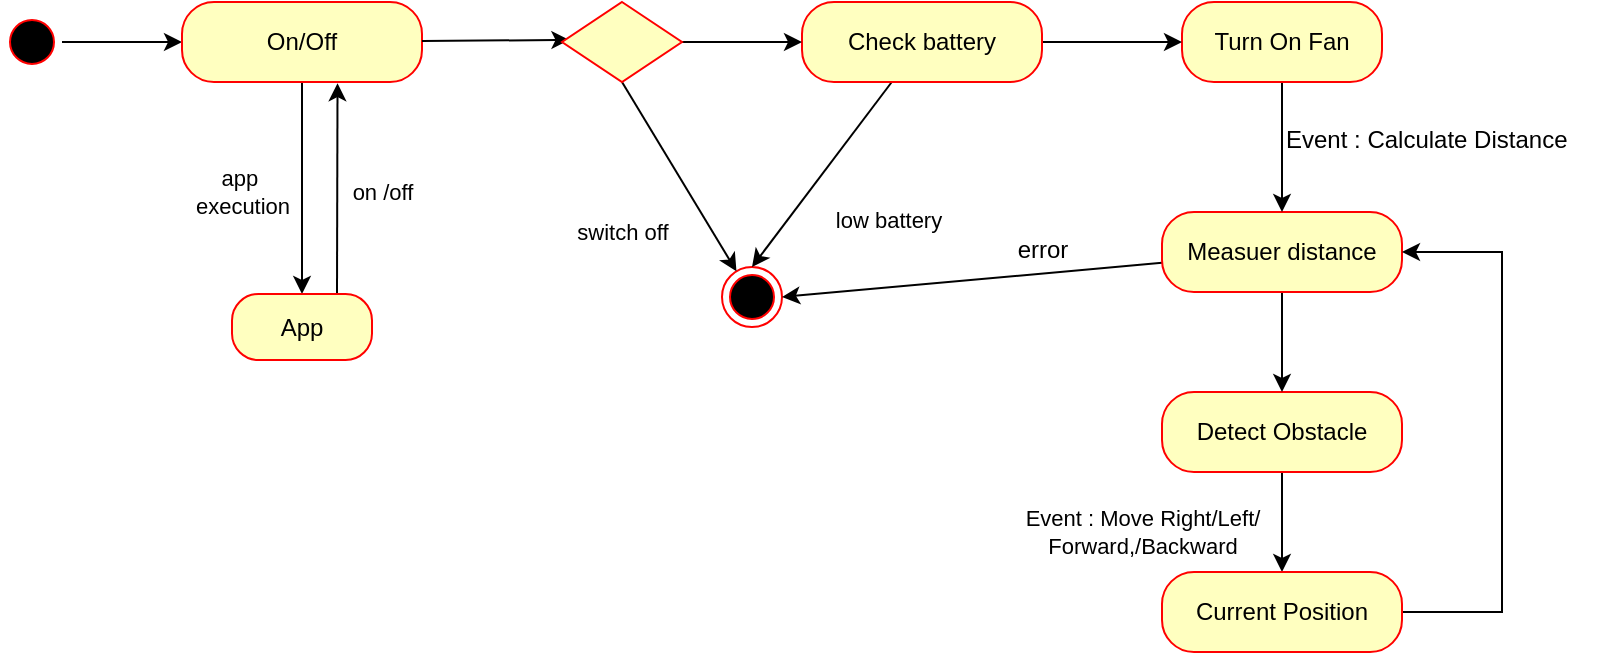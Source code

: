 <mxfile version="10.6.5" type="device"><diagram id="f_c5rhCPdLVZohFqKA9a" name="Page-1"><mxGraphModel dx="1010" dy="533" grid="1" gridSize="10" guides="1" tooltips="1" connect="1" arrows="1" fold="1" page="1" pageScale="1" pageWidth="850" pageHeight="1100" math="0" shadow="0"><root><mxCell id="0"/><mxCell id="1" parent="0"/><mxCell id="MQj-o1ZAUGNkk1-q_mD4-46" value="" style="edgeStyle=orthogonalEdgeStyle;rounded=0;orthogonalLoop=1;jettySize=auto;html=1;entryX=0;entryY=0.5;entryDx=0;entryDy=0;" edge="1" parent="1" source="qFRYw5hP0m7uOq-fnTTq-1" target="MQj-o1ZAUGNkk1-q_mD4-1"><mxGeometry relative="1" as="geometry"><mxPoint x="160" y="80" as="targetPoint"/></mxGeometry></mxCell><mxCell id="MQj-o1ZAUGNkk1-q_mD4-52" value="app&amp;nbsp;&lt;br&gt;execution&lt;br&gt;" style="rounded=0;orthogonalLoop=1;jettySize=auto;html=1;entryX=0.5;entryY=0;entryDx=0;entryDy=0;exitX=0.5;exitY=1;exitDx=0;exitDy=0;" edge="1" parent="1" source="MQj-o1ZAUGNkk1-q_mD4-1" target="MQj-o1ZAUGNkk1-q_mD4-22"><mxGeometry x="0.038" y="-30" relative="1" as="geometry"><mxPoint x="65" y="175" as="targetPoint"/><Array as="points"/><mxPoint as="offset"/></mxGeometry></mxCell><mxCell id="qFRYw5hP0m7uOq-fnTTq-1" value="" style="ellipse;html=1;shape=startState;fillColor=#000000;strokeColor=#ff0000;" parent="1" vertex="1"><mxGeometry x="50" y="70" width="30" height="30" as="geometry"/></mxCell><mxCell id="qFRYw5hP0m7uOq-fnTTq-15" value="" style="ellipse;html=1;shape=endState;fillColor=#000000;strokeColor=#ff0000;" parent="1" vertex="1"><mxGeometry x="410" y="197.5" width="30" height="30" as="geometry"/></mxCell><mxCell id="MQj-o1ZAUGNkk1-q_mD4-1" value="On/Off" style="rounded=1;whiteSpace=wrap;html=1;arcSize=40;fontColor=#000000;fillColor=#ffffc0;strokeColor=#ff0000;" vertex="1" parent="1"><mxGeometry x="140" y="65" width="120" height="40" as="geometry"/></mxCell><mxCell id="MQj-o1ZAUGNkk1-q_mD4-63" value="Event : Move Right/Left/&lt;br&gt;Forward,/Backward" style="edgeStyle=none;rounded=0;orthogonalLoop=1;jettySize=auto;html=1;entryX=0.5;entryY=0;entryDx=0;entryDy=0;" edge="1" parent="1" source="MQj-o1ZAUGNkk1-q_mD4-9"><mxGeometry x="0.2" y="-70" relative="1" as="geometry"><mxPoint x="690" y="350" as="targetPoint"/><mxPoint as="offset"/></mxGeometry></mxCell><mxCell id="MQj-o1ZAUGNkk1-q_mD4-9" value="Detect Obstacle" style="rounded=1;whiteSpace=wrap;html=1;arcSize=40;fontColor=#000000;fillColor=#ffffc0;strokeColor=#ff0000;" vertex="1" parent="1"><mxGeometry x="630" y="260" width="120" height="40" as="geometry"/></mxCell><mxCell id="MQj-o1ZAUGNkk1-q_mD4-61" value="" style="edgeStyle=none;rounded=0;orthogonalLoop=1;jettySize=auto;html=1;" edge="1" parent="1" source="MQj-o1ZAUGNkk1-q_mD4-19" target="MQj-o1ZAUGNkk1-q_mD4-9"><mxGeometry x="0.143" y="-70" relative="1" as="geometry"><mxPoint x="660" y="229.5" as="sourcePoint"/><mxPoint as="offset"/></mxGeometry></mxCell><mxCell id="MQj-o1ZAUGNkk1-q_mD4-117" style="rounded=0;orthogonalLoop=1;jettySize=auto;html=1;entryX=1;entryY=0.5;entryDx=0;entryDy=0;" edge="1" parent="1" source="MQj-o1ZAUGNkk1-q_mD4-19" target="qFRYw5hP0m7uOq-fnTTq-15"><mxGeometry relative="1" as="geometry"><mxPoint x="570" y="210" as="targetPoint"/></mxGeometry></mxCell><mxCell id="MQj-o1ZAUGNkk1-q_mD4-118" value="error" style="text;html=1;resizable=0;points=[];align=center;verticalAlign=middle;labelBackgroundColor=#ffffff;" vertex="1" connectable="0" parent="MQj-o1ZAUGNkk1-q_mD4-117"><mxGeometry x="-0.194" y="2" relative="1" as="geometry"><mxPoint x="16.5" y="-15.5" as="offset"/></mxGeometry></mxCell><mxCell id="MQj-o1ZAUGNkk1-q_mD4-19" value="Measuer distance" style="rounded=1;whiteSpace=wrap;html=1;arcSize=40;fontColor=#000000;fillColor=#ffffc0;strokeColor=#ff0000;" vertex="1" parent="1"><mxGeometry x="630" y="170" width="120" height="40" as="geometry"/></mxCell><mxCell id="MQj-o1ZAUGNkk1-q_mD4-60" value="" style="edgeStyle=none;rounded=0;orthogonalLoop=1;jettySize=auto;html=1;" edge="1" parent="1" source="MQj-o1ZAUGNkk1-q_mD4-20" target="MQj-o1ZAUGNkk1-q_mD4-19"><mxGeometry relative="1" as="geometry"/></mxCell><mxCell id="MQj-o1ZAUGNkk1-q_mD4-20" value="Turn On Fan" style="rounded=1;whiteSpace=wrap;html=1;arcSize=40;fontColor=#000000;fillColor=#ffffc0;strokeColor=#ff0000;" vertex="1" parent="1"><mxGeometry x="640" y="65" width="100" height="40" as="geometry"/></mxCell><mxCell id="MQj-o1ZAUGNkk1-q_mD4-53" value="on /off" style="edgeStyle=none;rounded=0;orthogonalLoop=1;jettySize=auto;html=1;entryX=0.648;entryY=1.015;entryDx=0;entryDy=0;entryPerimeter=0;exitX=0.75;exitY=0;exitDx=0;exitDy=0;" edge="1" parent="1" source="MQj-o1ZAUGNkk1-q_mD4-22" target="MQj-o1ZAUGNkk1-q_mD4-1"><mxGeometry x="-0.029" y="-22" relative="1" as="geometry"><mxPoint x="310" y="170" as="targetPoint"/><mxPoint as="offset"/></mxGeometry></mxCell><mxCell id="MQj-o1ZAUGNkk1-q_mD4-22" value="App" style="rounded=1;whiteSpace=wrap;html=1;arcSize=40;fontColor=#000000;fillColor=#ffffc0;strokeColor=#ff0000;" vertex="1" parent="1"><mxGeometry x="165" y="211" width="70" height="33" as="geometry"/></mxCell><mxCell id="MQj-o1ZAUGNkk1-q_mD4-28" style="edgeStyle=orthogonalEdgeStyle;rounded=0;orthogonalLoop=1;jettySize=auto;html=1;exitX=0.5;exitY=1;exitDx=0;exitDy=0;" edge="1" parent="1"><mxGeometry relative="1" as="geometry"><mxPoint x="205" y="295" as="sourcePoint"/><mxPoint x="205" y="295" as="targetPoint"/></mxGeometry></mxCell><mxCell id="MQj-o1ZAUGNkk1-q_mD4-59" value="" style="edgeStyle=none;rounded=0;orthogonalLoop=1;jettySize=auto;html=1;" edge="1" parent="1" source="MQj-o1ZAUGNkk1-q_mD4-36" target="MQj-o1ZAUGNkk1-q_mD4-20"><mxGeometry relative="1" as="geometry"/></mxCell><mxCell id="MQj-o1ZAUGNkk1-q_mD4-79" value="low battery" style="edgeStyle=none;rounded=0;orthogonalLoop=1;jettySize=auto;html=1;entryX=0.5;entryY=0;entryDx=0;entryDy=0;" edge="1" parent="1" source="MQj-o1ZAUGNkk1-q_mD4-36" target="qFRYw5hP0m7uOq-fnTTq-15"><mxGeometry x="-0.032" y="40" relative="1" as="geometry"><mxPoint as="offset"/></mxGeometry></mxCell><mxCell id="MQj-o1ZAUGNkk1-q_mD4-36" value="Check battery" style="rounded=1;whiteSpace=wrap;html=1;arcSize=40;fontColor=#000000;fillColor=#ffffc0;strokeColor=#ff0000;" vertex="1" parent="1"><mxGeometry x="450" y="65" width="120" height="40" as="geometry"/></mxCell><mxCell id="MQj-o1ZAUGNkk1-q_mD4-95" value="switch off" style="edgeStyle=none;rounded=0;orthogonalLoop=1;jettySize=auto;html=1;exitX=0.5;exitY=1;exitDx=0;exitDy=0;" edge="1" parent="1" source="MQj-o1ZAUGNkk1-q_mD4-110" target="qFRYw5hP0m7uOq-fnTTq-15"><mxGeometry x="0.161" y="-39" relative="1" as="geometry"><mxPoint x="417.5" y="210.898" as="sourcePoint"/><mxPoint as="offset"/></mxGeometry></mxCell><mxCell id="MQj-o1ZAUGNkk1-q_mD4-97" value="" style="edgeStyle=none;rounded=0;orthogonalLoop=1;jettySize=auto;html=1;" edge="1" parent="1" source="MQj-o1ZAUGNkk1-q_mD4-1"><mxGeometry relative="1" as="geometry"><mxPoint x="265" y="80.984" as="sourcePoint"/><mxPoint x="333.72" y="83.954" as="targetPoint"/></mxGeometry></mxCell><mxCell id="MQj-o1ZAUGNkk1-q_mD4-114" value="" style="edgeStyle=orthogonalEdgeStyle;rounded=0;orthogonalLoop=1;jettySize=auto;html=1;" edge="1" parent="1" source="MQj-o1ZAUGNkk1-q_mD4-110" target="MQj-o1ZAUGNkk1-q_mD4-36"><mxGeometry relative="1" as="geometry"/></mxCell><mxCell id="MQj-o1ZAUGNkk1-q_mD4-110" value="" style="rhombus;whiteSpace=wrap;html=1;fillColor=#ffffc0;strokeColor=#ff0000;" vertex="1" parent="1"><mxGeometry x="330" y="65" width="60" height="40" as="geometry"/></mxCell><mxCell id="MQj-o1ZAUGNkk1-q_mD4-128" value="" style="edgeStyle=none;rounded=0;orthogonalLoop=1;jettySize=auto;html=1;entryX=1;entryY=0.5;entryDx=0;entryDy=0;" edge="1" parent="1" source="MQj-o1ZAUGNkk1-q_mD4-127" target="MQj-o1ZAUGNkk1-q_mD4-19"><mxGeometry y="-50" relative="1" as="geometry"><mxPoint x="570" y="270" as="targetPoint"/><Array as="points"><mxPoint x="800" y="370"/><mxPoint x="800" y="190"/></Array><mxPoint as="offset"/></mxGeometry></mxCell><mxCell id="MQj-o1ZAUGNkk1-q_mD4-127" value="Current Position" style="rounded=1;whiteSpace=wrap;html=1;arcSize=40;fontColor=#000000;fillColor=#ffffc0;strokeColor=#ff0000;" vertex="1" parent="1"><mxGeometry x="630" y="350" width="120" height="40" as="geometry"/></mxCell><mxCell id="MQj-o1ZAUGNkk1-q_mD4-129" value="Event : Calculate Distance" style="text;html=1;" vertex="1" parent="1"><mxGeometry x="690" y="120" width="170" height="30" as="geometry"/></mxCell></root></mxGraphModel></diagram></mxfile>